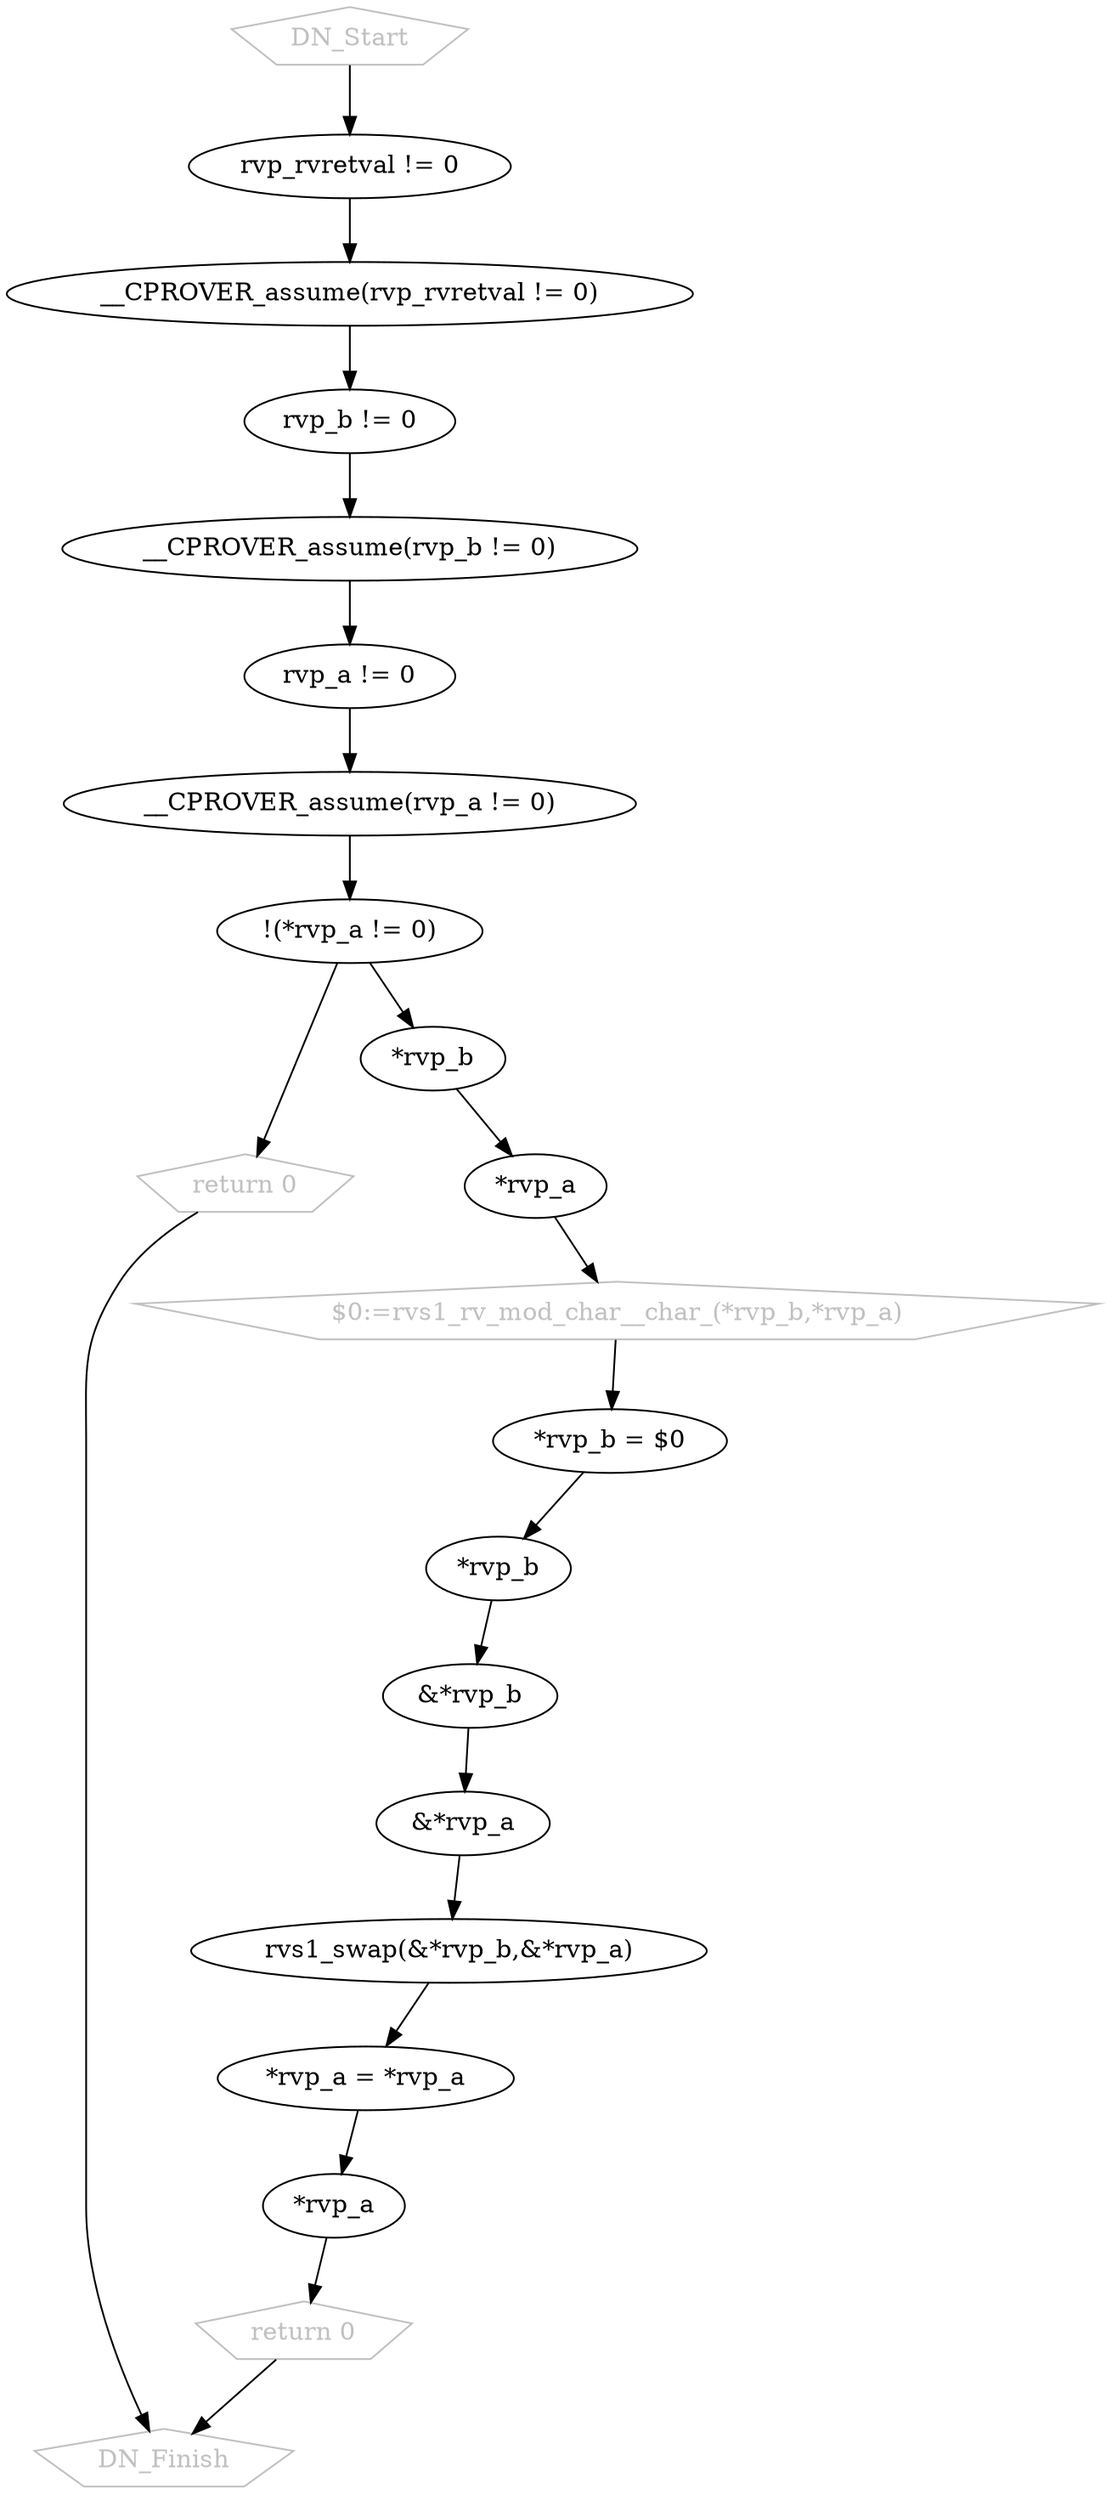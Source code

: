 digraph G{
0 [ label = "DN_Start" , fontcolor = "grey" , shape = "pentagon" , color = "grey" ];
2 [ label = "rvp_rvretval != 0" ];
3 [ label = "__CPROVER_assume(rvp_rvretval != 0)" ];
4 [ label = "rvp_b != 0" ];
5 [ label = "__CPROVER_assume(rvp_b != 0)" ];
6 [ label = "rvp_a != 0" ];
7 [ label = "__CPROVER_assume(rvp_a != 0)" ];
8 [ label = "!(*rvp_a != 0)" ];
9 [ label = "return 0" , fontcolor = "grey" , shape = "pentagon" , color = "grey" ];
10 [ label = "*rvp_b" ];
11 [ label = "*rvp_a" ];
12 [ label = "$0:=rvs1_rv_mod_char__char_(*rvp_b,*rvp_a)" , fontcolor = "grey" , shape = "pentagon" , color = "grey" ];
13 [ label = "*rvp_b = $0" ];
14 [ label = "*rvp_b" ];
15 [ label = "&*rvp_b" ];
16 [ label = "&*rvp_a" ];
17 [ label = "rvs1_swap(&*rvp_b,&*rvp_a)" ];
18 [ label = "*rvp_a = *rvp_a" ];
19 [ label = "*rvp_a" ];
20 [ label = "return 0" , fontcolor = "grey" , shape = "pentagon" , color = "grey" ];
21 [ label = "DN_Finish" , fontcolor = "grey" , shape = "pentagon" , color = "grey" ];
0->2;
2->3;
3->4;
4->5;
5->6;
6->7;
7->8;
8->9;
8->10;
10->11;
11->12;
12->13;
13->14;
14->15;
15->16;
16->17;
17->18;
18->19;
19->20;
9->21;
20->21;
}
